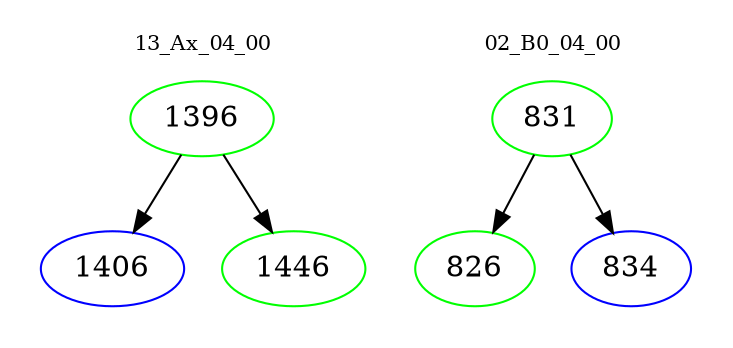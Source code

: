 digraph{
subgraph cluster_0 {
color = white
label = "13_Ax_04_00";
fontsize=10;
T0_1396 [label="1396", color="green"]
T0_1396 -> T0_1406 [color="black"]
T0_1406 [label="1406", color="blue"]
T0_1396 -> T0_1446 [color="black"]
T0_1446 [label="1446", color="green"]
}
subgraph cluster_1 {
color = white
label = "02_B0_04_00";
fontsize=10;
T1_831 [label="831", color="green"]
T1_831 -> T1_826 [color="black"]
T1_826 [label="826", color="green"]
T1_831 -> T1_834 [color="black"]
T1_834 [label="834", color="blue"]
}
}
